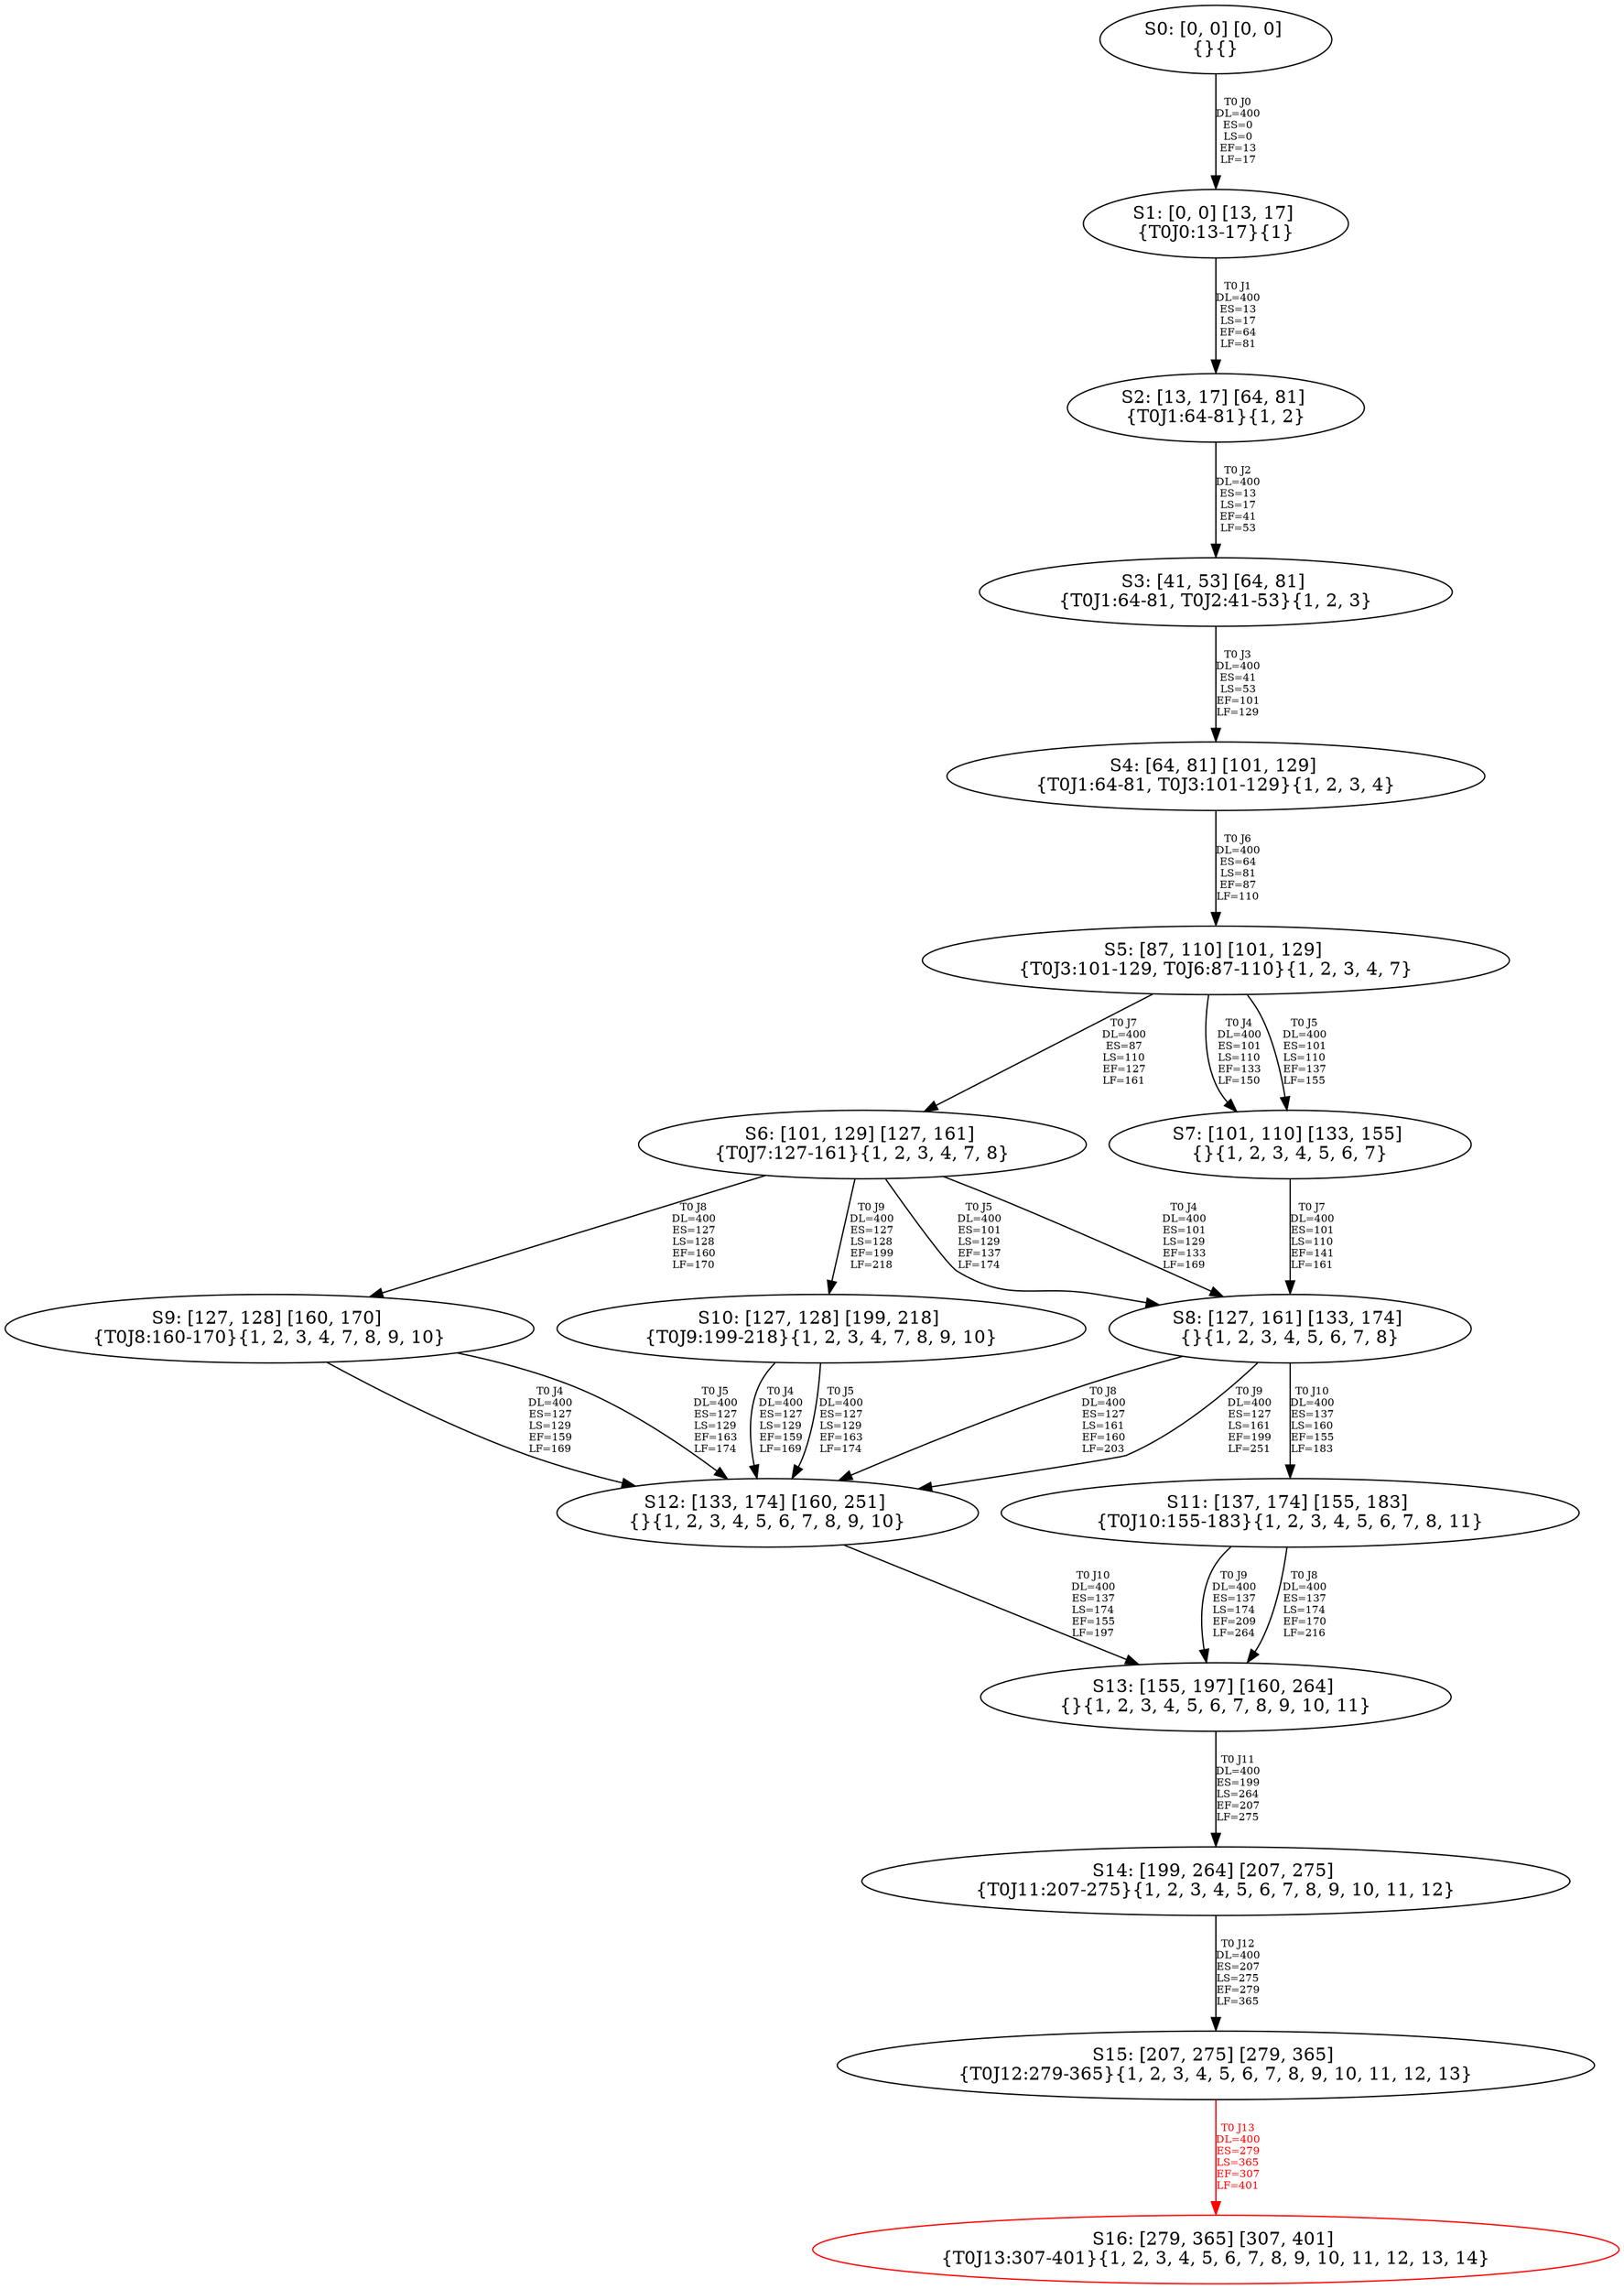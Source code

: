 digraph {
	S0[label="S0: [0, 0] [0, 0] \n{}{}"];
	S1[label="S1: [0, 0] [13, 17] \n{T0J0:13-17}{1}"];
	S2[label="S2: [13, 17] [64, 81] \n{T0J1:64-81}{1, 2}"];
	S3[label="S3: [41, 53] [64, 81] \n{T0J1:64-81, T0J2:41-53}{1, 2, 3}"];
	S4[label="S4: [64, 81] [101, 129] \n{T0J1:64-81, T0J3:101-129}{1, 2, 3, 4}"];
	S5[label="S5: [87, 110] [101, 129] \n{T0J3:101-129, T0J6:87-110}{1, 2, 3, 4, 7}"];
	S6[label="S6: [101, 129] [127, 161] \n{T0J7:127-161}{1, 2, 3, 4, 7, 8}"];
	S7[label="S7: [101, 110] [133, 155] \n{}{1, 2, 3, 4, 5, 6, 7}"];
	S8[label="S8: [127, 161] [133, 174] \n{}{1, 2, 3, 4, 5, 6, 7, 8}"];
	S9[label="S9: [127, 128] [160, 170] \n{T0J8:160-170}{1, 2, 3, 4, 7, 8, 9, 10}"];
	S10[label="S10: [127, 128] [199, 218] \n{T0J9:199-218}{1, 2, 3, 4, 7, 8, 9, 10}"];
	S11[label="S11: [137, 174] [155, 183] \n{T0J10:155-183}{1, 2, 3, 4, 5, 6, 7, 8, 11}"];
	S12[label="S12: [133, 174] [160, 251] \n{}{1, 2, 3, 4, 5, 6, 7, 8, 9, 10}"];
	S13[label="S13: [155, 197] [160, 264] \n{}{1, 2, 3, 4, 5, 6, 7, 8, 9, 10, 11}"];
	S14[label="S14: [199, 264] [207, 275] \n{T0J11:207-275}{1, 2, 3, 4, 5, 6, 7, 8, 9, 10, 11, 12}"];
	S15[label="S15: [207, 275] [279, 365] \n{T0J12:279-365}{1, 2, 3, 4, 5, 6, 7, 8, 9, 10, 11, 12, 13}"];
	S16[label="S16: [279, 365] [307, 401] \n{T0J13:307-401}{1, 2, 3, 4, 5, 6, 7, 8, 9, 10, 11, 12, 13, 14}"];
	S0 -> S1[label="T0 J0\nDL=400\nES=0\nLS=0\nEF=13\nLF=17",fontsize=8];
	S1 -> S2[label="T0 J1\nDL=400\nES=13\nLS=17\nEF=64\nLF=81",fontsize=8];
	S2 -> S3[label="T0 J2\nDL=400\nES=13\nLS=17\nEF=41\nLF=53",fontsize=8];
	S3 -> S4[label="T0 J3\nDL=400\nES=41\nLS=53\nEF=101\nLF=129",fontsize=8];
	S4 -> S5[label="T0 J6\nDL=400\nES=64\nLS=81\nEF=87\nLF=110",fontsize=8];
	S5 -> S7[label="T0 J4\nDL=400\nES=101\nLS=110\nEF=133\nLF=150",fontsize=8];
	S5 -> S7[label="T0 J5\nDL=400\nES=101\nLS=110\nEF=137\nLF=155",fontsize=8];
	S5 -> S6[label="T0 J7\nDL=400\nES=87\nLS=110\nEF=127\nLF=161",fontsize=8];
	S6 -> S8[label="T0 J4\nDL=400\nES=101\nLS=129\nEF=133\nLF=169",fontsize=8];
	S6 -> S8[label="T0 J5\nDL=400\nES=101\nLS=129\nEF=137\nLF=174",fontsize=8];
	S6 -> S9[label="T0 J8\nDL=400\nES=127\nLS=128\nEF=160\nLF=170",fontsize=8];
	S6 -> S10[label="T0 J9\nDL=400\nES=127\nLS=128\nEF=199\nLF=218",fontsize=8];
	S7 -> S8[label="T0 J7\nDL=400\nES=101\nLS=110\nEF=141\nLF=161",fontsize=8];
	S8 -> S12[label="T0 J8\nDL=400\nES=127\nLS=161\nEF=160\nLF=203",fontsize=8];
	S8 -> S12[label="T0 J9\nDL=400\nES=127\nLS=161\nEF=199\nLF=251",fontsize=8];
	S8 -> S11[label="T0 J10\nDL=400\nES=137\nLS=160\nEF=155\nLF=183",fontsize=8];
	S9 -> S12[label="T0 J4\nDL=400\nES=127\nLS=129\nEF=159\nLF=169",fontsize=8];
	S9 -> S12[label="T0 J5\nDL=400\nES=127\nLS=129\nEF=163\nLF=174",fontsize=8];
	S10 -> S12[label="T0 J4\nDL=400\nES=127\nLS=129\nEF=159\nLF=169",fontsize=8];
	S10 -> S12[label="T0 J5\nDL=400\nES=127\nLS=129\nEF=163\nLF=174",fontsize=8];
	S11 -> S13[label="T0 J8\nDL=400\nES=137\nLS=174\nEF=170\nLF=216",fontsize=8];
	S11 -> S13[label="T0 J9\nDL=400\nES=137\nLS=174\nEF=209\nLF=264",fontsize=8];
	S12 -> S13[label="T0 J10\nDL=400\nES=137\nLS=174\nEF=155\nLF=197",fontsize=8];
	S13 -> S14[label="T0 J11\nDL=400\nES=199\nLS=264\nEF=207\nLF=275",fontsize=8];
	S14 -> S15[label="T0 J12\nDL=400\nES=207\nLS=275\nEF=279\nLF=365",fontsize=8];
	S15 -> S16[label="T0 J13\nDL=400\nES=279\nLS=365\nEF=307\nLF=401",color=Red,fontcolor=Red,fontsize=8];
S16[color=Red];
}
